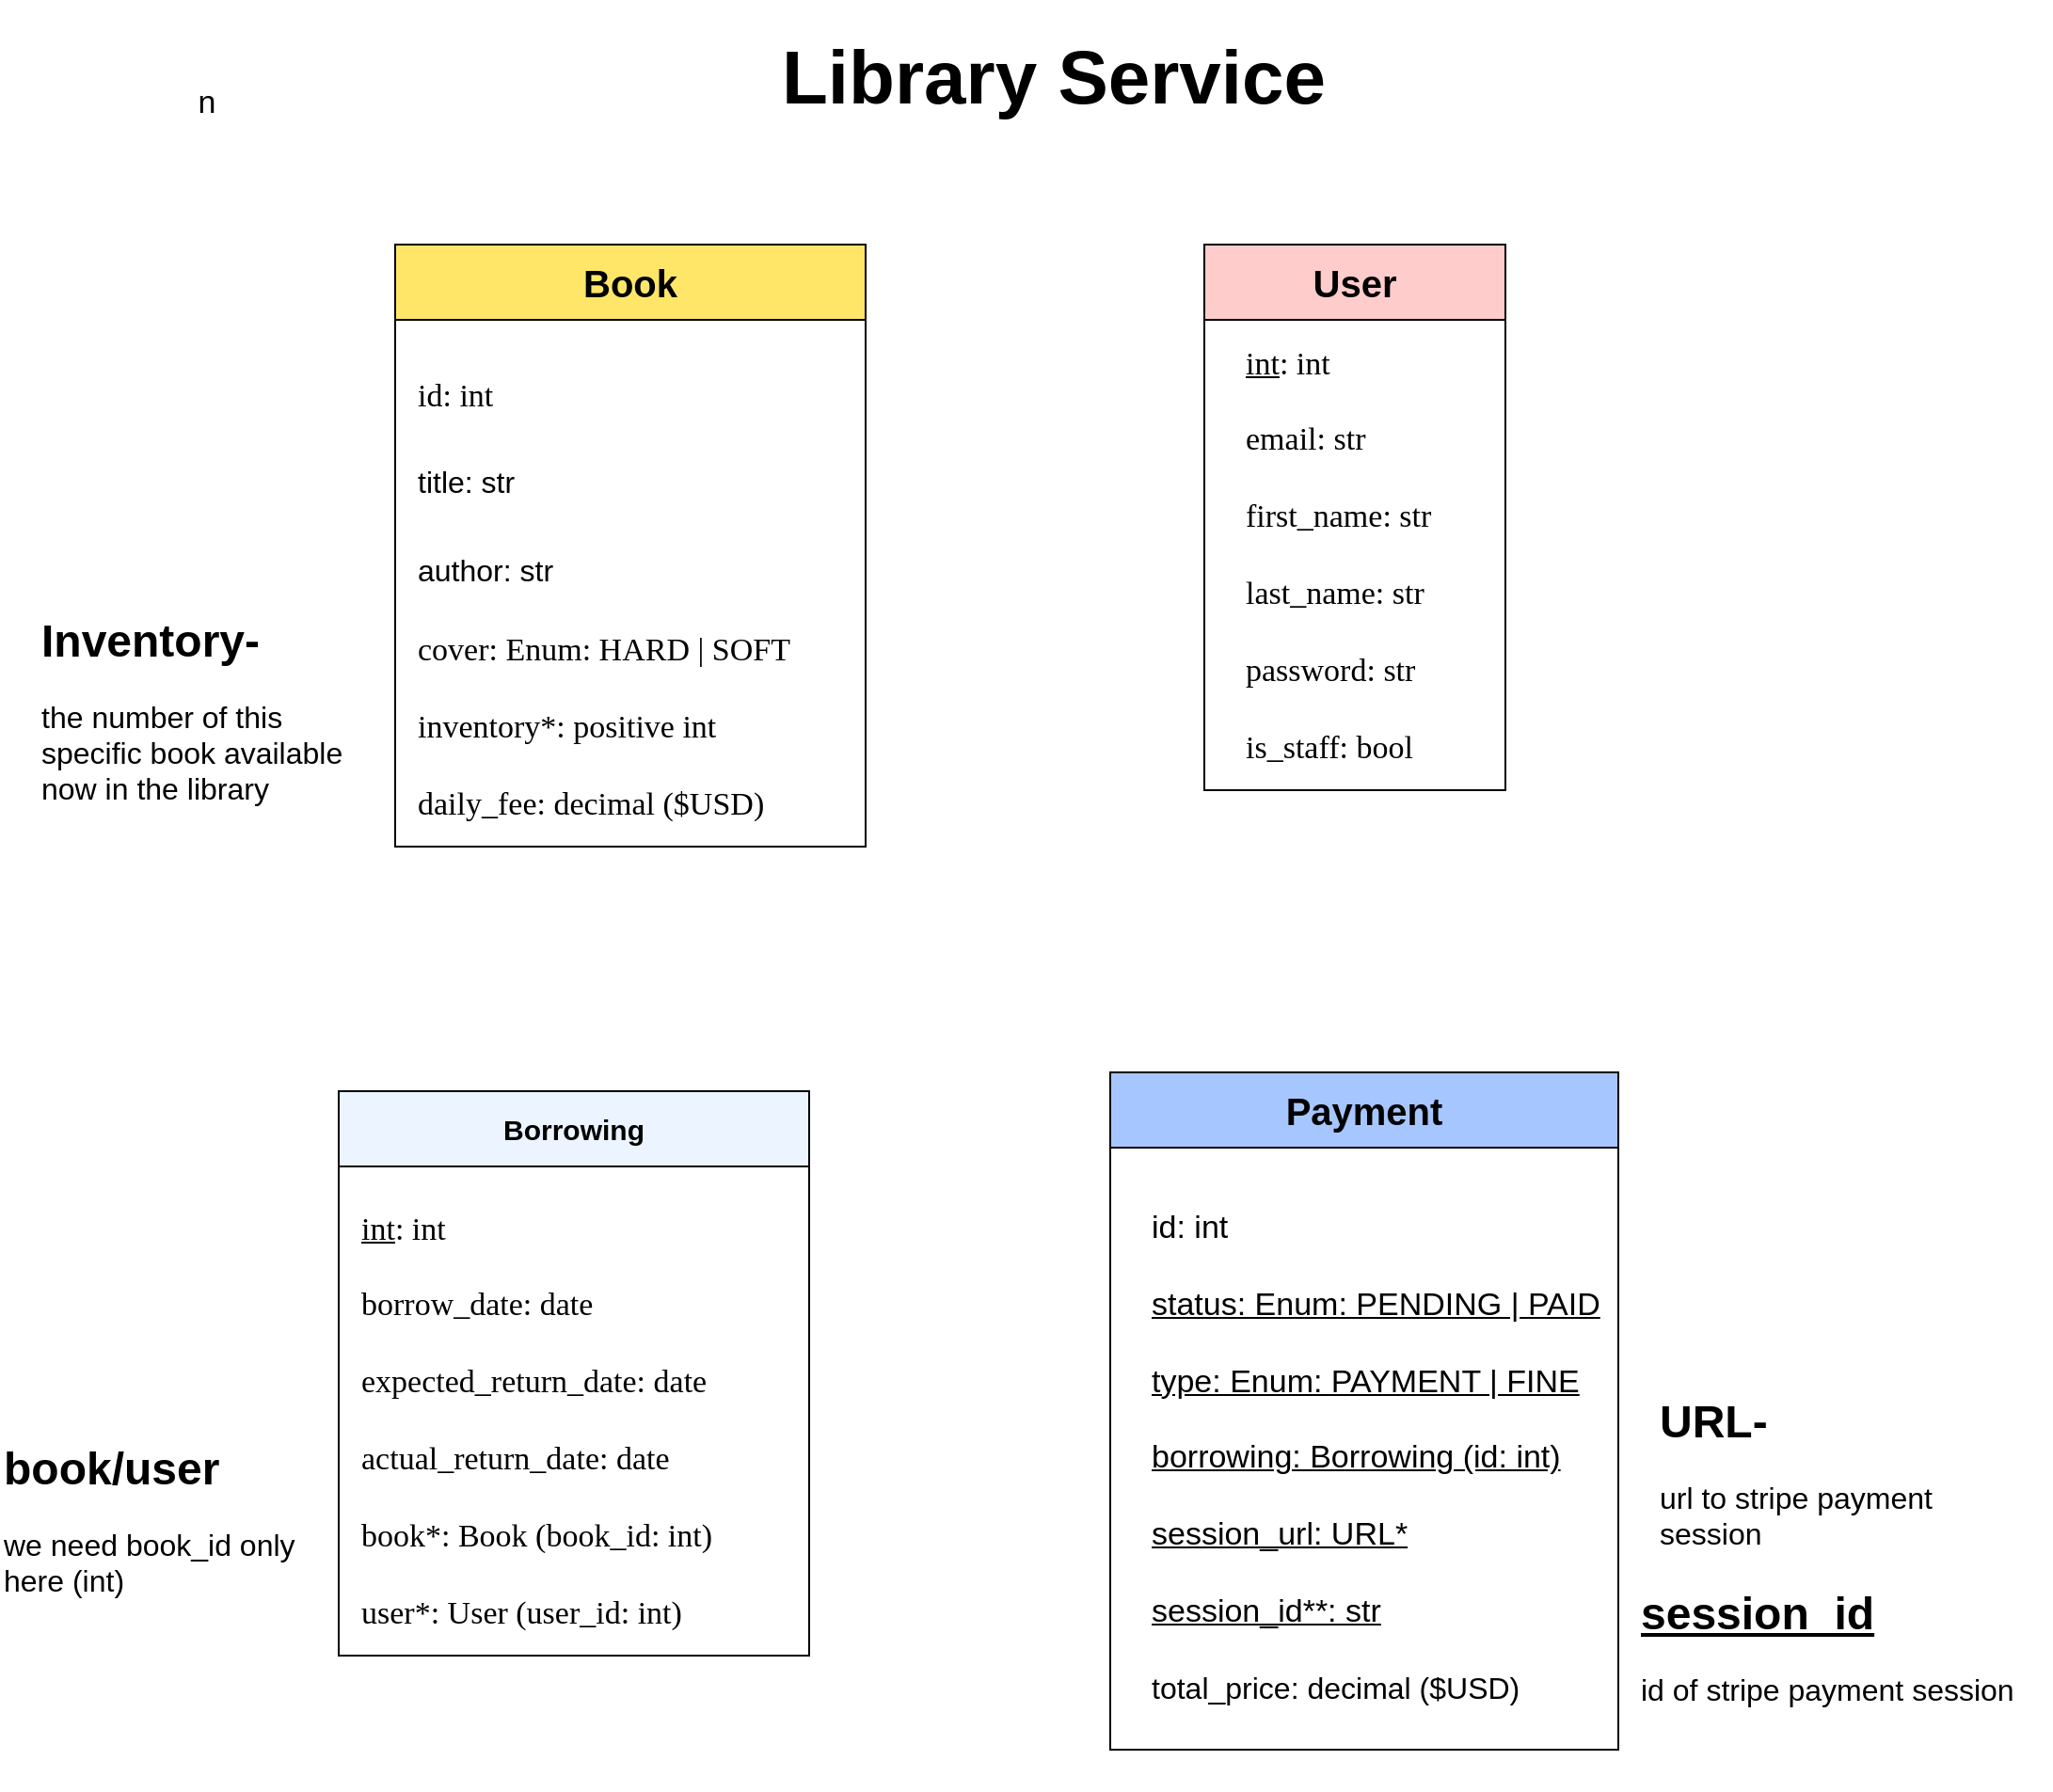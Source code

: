<mxfile version="26.0.16">
  <diagram name="Page-1" id="OVcS8Alv_T-uJs1jZaDE">
    <mxGraphModel dx="1434" dy="754" grid="1" gridSize="10" guides="0" tooltips="1" connect="1" arrows="1" fold="1" page="1" pageScale="1" pageWidth="850" pageHeight="1100" background="none" math="0" shadow="0">
      <root>
        <mxCell id="0" />
        <mxCell id="1" parent="0" />
        <mxCell id="54" value="&lt;font style=&quot;font-size: 17px;&quot;&gt;n&lt;/font&gt;" style="text;strokeColor=none;align=center;fillColor=none;html=1;verticalAlign=middle;whiteSpace=wrap;rounded=0;" parent="1" vertex="1">
          <mxGeometry x="200" y="50" width="60" height="30" as="geometry" />
        </mxCell>
        <mxCell id="65" value="&lt;font size=&quot;1&quot; style=&quot;&quot;&gt;&lt;b style=&quot;font-size: 40px;&quot;&gt;Library Service&lt;/b&gt;&lt;/font&gt;" style="text;strokeColor=none;align=center;fillColor=none;html=1;verticalAlign=middle;whiteSpace=wrap;rounded=0;" parent="1" vertex="1">
          <mxGeometry x="360" y="10" width="640" height="80" as="geometry" />
        </mxCell>
        <mxCell id="71" value="&lt;font style=&quot;font-size: 20px;&quot;&gt;User&lt;/font&gt;" style="swimlane;whiteSpace=wrap;html=1;fontSize=15;startSize=40;fillColor=#FFCCCC;" parent="1" vertex="1">
          <mxGeometry x="760" y="140" width="160" height="290" as="geometry">
            <mxRectangle x="510" y="110" width="100" height="30" as="alternateBounds" />
          </mxGeometry>
        </mxCell>
        <mxCell id="72" value="&lt;div&gt;&lt;u&gt;int&lt;/u&gt;: int&lt;/div&gt;&lt;div&gt;&lt;span style=&quot;background-color: initial;&quot;&gt;&lt;br&gt;&lt;/span&gt;&lt;/div&gt;&lt;div&gt;email: str&lt;/div&gt;&lt;div&gt;&lt;br&gt;&lt;/div&gt;&lt;div&gt;first_name: str&lt;/div&gt;&lt;div&gt;&lt;br&gt;&lt;/div&gt;&lt;div&gt;last_name: str&lt;/div&gt;&lt;div&gt;&lt;br&gt;&lt;/div&gt;&lt;div&gt;password: str&lt;/div&gt;&lt;div&gt;&lt;br&gt;&lt;/div&gt;&lt;div&gt;is_staff: bool&lt;/div&gt;" style="text;html=1;align=left;verticalAlign=bottom;resizable=0;points=[];autosize=1;strokeColor=none;fillColor=none;fontSize=17;horizontal=1;fontFamily=Tahoma;" parent="71" vertex="1">
          <mxGeometry x="20" y="40" width="130" height="240" as="geometry" />
        </mxCell>
        <mxCell id="10kvHSesLPqrHhUto0nE-82" value="" style="group" vertex="1" connectable="0" parent="1">
          <mxGeometry x="140" y="140" width="440" height="320" as="geometry" />
        </mxCell>
        <mxCell id="33" value="&lt;font style=&quot;font-size: 20px;&quot;&gt;Book&lt;/font&gt;" style="swimlane;whiteSpace=wrap;html=1;fontSize=15;startSize=40;fillColor=#FFE669;" parent="10kvHSesLPqrHhUto0nE-82" vertex="1">
          <mxGeometry x="190" width="250" height="320" as="geometry">
            <mxRectangle x="510" y="110" width="100" height="30" as="alternateBounds" />
          </mxGeometry>
        </mxCell>
        <mxCell id="34" value="&lt;div&gt;id: int&lt;/div&gt;&lt;div&gt;&lt;span style=&quot;background-color: initial;&quot;&gt;&lt;/span&gt;&lt;p role=&quot;presentation&quot; style=&quot;line-height: 1.38; margin-top: 0pt; margin-bottom: 0pt; white-space: pre;&quot; dir=&quot;ltr&quot;&gt;&lt;span style=&quot;font-size: 12pt; font-family: Arial, sans-serif; color: rgb(0, 0, 0); background-color: transparent; font-weight: 400; font-style: normal; font-variant: normal; text-decoration: none; vertical-align: baseline; white-space: pre-wrap;&quot;&gt;&lt;br&gt;&lt;/span&gt;&lt;/p&gt;&lt;p role=&quot;presentation&quot; style=&quot;line-height: 1.38; margin-top: 0pt; margin-bottom: 0pt; white-space: pre;&quot; dir=&quot;ltr&quot;&gt;&lt;span style=&quot;font-size: 12pt; font-family: Arial, sans-serif; color: rgb(0, 0, 0); background-color: transparent; font-weight: 400; font-style: normal; font-variant: normal; text-decoration: none; vertical-align: baseline; white-space: pre-wrap;&quot;&gt;title: str&lt;/span&gt;&lt;/p&gt;&lt;p role=&quot;presentation&quot; style=&quot;line-height: 1.38; margin-top: 0pt; margin-bottom: 0pt; white-space: pre;&quot; dir=&quot;ltr&quot;&gt;&lt;span style=&quot;font-size: 12pt; font-family: Arial, sans-serif; color: rgb(0, 0, 0); background-color: transparent; font-weight: 400; font-style: normal; font-variant: normal; text-decoration: none; vertical-align: baseline; white-space: pre-wrap;&quot;&gt;&lt;br&gt;&lt;/span&gt;&lt;/p&gt;&lt;p role=&quot;presentation&quot; style=&quot;line-height: 1.38; margin-top: 0pt; margin-bottom: 0pt; white-space: pre;&quot; dir=&quot;ltr&quot;&gt;&lt;span style=&quot;font-size: 12pt; font-family: Arial, sans-serif; color: rgb(0, 0, 0); background-color: transparent; font-weight: 400; font-style: normal; font-variant: normal; text-decoration: none; vertical-align: baseline; white-space: pre-wrap;&quot;&gt;author: str&lt;/span&gt;&lt;/p&gt;&lt;br&gt;&lt;/div&gt;&lt;div&gt;cover: Enum: HARD | SOFT&lt;/div&gt;&lt;div&gt;&lt;br&gt;&lt;/div&gt;&lt;div&gt;inventory*: positive int&lt;/div&gt;&lt;div&gt;&lt;br&gt;&lt;/div&gt;&lt;div&gt;daily_fee: decimal ($USD)&lt;/div&gt;" style="text;html=1;align=left;verticalAlign=bottom;resizable=0;points=[];autosize=1;strokeColor=none;fillColor=none;fontSize=17;horizontal=1;fontFamily=Tahoma;" parent="33" vertex="1">
          <mxGeometry x="10" y="60" width="230" height="250" as="geometry" />
        </mxCell>
        <mxCell id="10kvHSesLPqrHhUto0nE-77" value="&lt;h1 style=&quot;margin-top: 0px;&quot;&gt;Inventory-&lt;/h1&gt;&lt;div&gt;&lt;span id=&quot;docs-internal-guid-e26cdcc7-7fff-0132-2bde-6cabab8e8db0&quot; style=&quot;font-size: 12pt; font-family: Arial, sans-serif; color: rgb(0, 0, 0); background-color: transparent; font-weight: 400; font-style: normal; font-variant: normal; text-decoration: none; vertical-align: baseline; white-space: pre-wrap;&quot;&gt;the number of this &lt;/span&gt;&lt;span id=&quot;docs-internal-guid-e26cdcc7-7fff-0132-2bde-6cabab8e8db0&quot; style=&quot;font-size: 12pt; font-family: Arial, sans-serif; color: rgb(0, 0, 0); background-color: transparent; font-weight: 400; font-style: normal; font-variant: normal; text-decoration: none; vertical-align: baseline; white-space: pre-wrap;&quot;&gt; specific book available now in the library&lt;/span&gt;&lt;/div&gt;&lt;p&gt;&lt;/p&gt;" style="text;html=1;whiteSpace=wrap;overflow=hidden;rounded=0;" vertex="1" parent="10kvHSesLPqrHhUto0nE-82">
          <mxGeometry y="190" width="180" height="130" as="geometry" />
        </mxCell>
        <mxCell id="10kvHSesLPqrHhUto0nE-83" value="" style="group" vertex="1" connectable="0" parent="1">
          <mxGeometry x="710" y="580" width="500" height="360" as="geometry" />
        </mxCell>
        <mxCell id="7" value="Payment" style="swimlane;whiteSpace=wrap;html=1;fontSize=20;startSize=40;fillColor=#A6C6FF;" parent="10kvHSesLPqrHhUto0nE-83" vertex="1">
          <mxGeometry width="270" height="360.0" as="geometry">
            <mxRectangle x="510" y="110" width="100" height="30" as="alternateBounds" />
          </mxGeometry>
        </mxCell>
        <mxCell id="8" value="&lt;div align=&quot;left&quot;&gt;&lt;font face=&quot;Helvetica&quot;&gt;id: int&lt;/font&gt;&lt;/div&gt;&lt;div align=&quot;left&quot;&gt;&lt;font face=&quot;Helvetica&quot;&gt;&lt;br&gt;&lt;/font&gt;&lt;/div&gt;&lt;div align=&quot;left&quot;&gt;&lt;div&gt;&lt;font face=&quot;Helvetica&quot;&gt;&lt;u&gt;status: Enum: PENDING | PAID&lt;/u&gt;&lt;/font&gt;&lt;/div&gt;&lt;div&gt;&lt;font face=&quot;Helvetica&quot;&gt;&lt;u&gt;&lt;br&gt;&lt;/u&gt;&lt;/font&gt;&lt;/div&gt;&lt;div&gt;&lt;font face=&quot;Helvetica&quot;&gt;&lt;u&gt;type: Enum: PAYMENT | FINE&lt;/u&gt;&lt;/font&gt;&lt;/div&gt;&lt;div&gt;&lt;font face=&quot;Helvetica&quot;&gt;&lt;u&gt;&lt;br&gt;&lt;/u&gt;&lt;/font&gt;&lt;/div&gt;&lt;div&gt;&lt;font face=&quot;Helvetica&quot;&gt;&lt;u&gt;borrowing: Borrowing (id: int)&lt;/u&gt;&lt;/font&gt;&lt;/div&gt;&lt;div&gt;&lt;font face=&quot;Helvetica&quot;&gt;&lt;u&gt;&lt;br&gt;&lt;/u&gt;&lt;/font&gt;&lt;/div&gt;&lt;div&gt;&lt;font face=&quot;Helvetica&quot;&gt;&lt;u&gt;session_url: URL*&lt;/u&gt;&lt;/font&gt;&lt;/div&gt;&lt;div&gt;&lt;font face=&quot;Helvetica&quot;&gt;&lt;u&gt;&lt;br&gt;&lt;/u&gt;&lt;/font&gt;&lt;/div&gt;&lt;div&gt;&lt;font face=&quot;Helvetica&quot;&gt;&lt;u&gt;session_id**: str&lt;/u&gt;&lt;/font&gt;&lt;/div&gt;&lt;div&gt;&lt;br&gt;&lt;/div&gt;&lt;div&gt;&lt;span id=&quot;docs-internal-guid-07d64dc5-7fff-28a3-6ccd-860fb3764ac9&quot; style=&quot;font-size:12pt;font-family:Arial,sans-serif;color:#000000;background-color:transparent;font-weight:400;font-style:normal;font-variant:normal;text-decoration:none;vertical-align:baseline;white-space:pre;white-space:pre-wrap;&quot;&gt;total_price: decimal ($USD)&lt;/span&gt;&lt;/div&gt;&lt;div&gt;&lt;u&gt;&lt;font face=&quot;Helvetica&quot;&gt;&lt;br&gt;&lt;/font&gt;&lt;/u&gt;&lt;/div&gt;&lt;div&gt;&lt;u&gt;&lt;font face=&quot;Helvetica&quot;&gt;&lt;br&gt;&lt;/font&gt;&lt;/u&gt;&lt;/div&gt;&lt;/div&gt;" style="text;html=1;align=left;verticalAlign=bottom;resizable=0;points=[];autosize=1;strokeColor=none;fillColor=none;fontSize=17;horizontal=1;fontFamily=Tahoma;" parent="7" vertex="1">
          <mxGeometry x="20" y="51.429" width="260" height="330" as="geometry" />
        </mxCell>
        <mxCell id="10kvHSesLPqrHhUto0nE-79" value="&lt;h1 style=&quot;margin-top: 0px;&quot;&gt;URL-&lt;/h1&gt;&lt;div&gt;&lt;span id=&quot;docs-internal-guid-e26cdcc7-7fff-0132-2bde-6cabab8e8db0&quot; style=&quot;font-size: 12pt; font-family: Arial, sans-serif; color: rgb(0, 0, 0); background-color: transparent; font-weight: 400; font-style: normal; font-variant: normal; text-decoration: none; vertical-align: baseline; white-space: pre-wrap;&quot;&gt;url to stripe payment session&lt;/span&gt;&lt;/div&gt;&lt;p&gt;&lt;/p&gt;" style="text;html=1;whiteSpace=wrap;overflow=hidden;rounded=0;" vertex="1" parent="10kvHSesLPqrHhUto0nE-83">
          <mxGeometry x="290" y="164.571" width="180" height="102.857" as="geometry" />
        </mxCell>
        <mxCell id="10kvHSesLPqrHhUto0nE-80" value="&lt;h1 style=&quot;margin-top: 0px;&quot;&gt;&lt;font face=&quot;Helvetica&quot;&gt;&lt;u&gt;session_id&lt;/u&gt;&lt;/font&gt;&lt;/h1&gt;&lt;div&gt;&lt;span id=&quot;docs-internal-guid-c68601a9-7fff-cbfd-fa6e-6963b8cc4018&quot; style=&quot;font-size:12pt;font-family:Arial,sans-serif;color:#000000;background-color:transparent;font-weight:400;font-style:normal;font-variant:normal;text-decoration:none;vertical-align:baseline;white-space:pre;white-space:pre-wrap;&quot;&gt;id of stripe payment session&lt;/span&gt;&lt;/div&gt;&lt;p&gt;&lt;/p&gt;" style="text;whiteSpace=wrap;html=1;" vertex="1" parent="10kvHSesLPqrHhUto0nE-83">
          <mxGeometry x="280" y="267.429" width="220" height="92.571" as="geometry" />
        </mxCell>
        <mxCell id="10kvHSesLPqrHhUto0nE-84" value="" style="group" vertex="1" connectable="0" parent="1">
          <mxGeometry x="120" y="590" width="430" height="310" as="geometry" />
        </mxCell>
        <mxCell id="37" value="Borrowing" style="swimlane;whiteSpace=wrap;html=1;fontSize=15;startSize=40;fillColor=#EBF4FF;" parent="10kvHSesLPqrHhUto0nE-84" vertex="1">
          <mxGeometry x="180" width="250" height="300" as="geometry">
            <mxRectangle x="510" y="110" width="100" height="30" as="alternateBounds" />
          </mxGeometry>
        </mxCell>
        <mxCell id="38" value="&lt;div&gt;&lt;u&gt;int&lt;/u&gt;: int&lt;/div&gt;&lt;div&gt;&lt;span style=&quot;background-color: initial;&quot;&gt;&lt;br&gt;&lt;/span&gt;&lt;/div&gt;&lt;div&gt;borrow_date: date&lt;/div&gt;&lt;div&gt;&lt;br&gt;&lt;/div&gt;&lt;div&gt;expected_return_date: date&lt;/div&gt;&lt;div&gt;&lt;br&gt;&lt;/div&gt;&lt;div&gt;actual_return_date: date&lt;/div&gt;&lt;div&gt;&lt;br&gt;&lt;/div&gt;&lt;div&gt;book*: Book (book_id: int)&lt;/div&gt;&lt;div&gt;&lt;br&gt;&lt;/div&gt;&lt;div&gt;user*: User (user_id: int)&lt;/div&gt;" style="text;html=1;align=left;verticalAlign=bottom;resizable=0;points=[];autosize=1;strokeColor=none;fillColor=none;fontSize=17;horizontal=1;fontFamily=Tahoma;" parent="37" vertex="1">
          <mxGeometry x="10" y="50" width="230" height="240" as="geometry" />
        </mxCell>
        <mxCell id="10kvHSesLPqrHhUto0nE-78" value="&lt;h1 style=&quot;margin-top: 0px;&quot;&gt;book/user&lt;/h1&gt;&lt;div&gt;&lt;span id=&quot;docs-internal-guid-e26cdcc7-7fff-0132-2bde-6cabab8e8db0&quot; style=&quot;font-size: 12pt; font-family: Arial, sans-serif; color: rgb(0, 0, 0); background-color: transparent; font-weight: 400; font-style: normal; font-variant: normal; text-decoration: none; vertical-align: baseline; white-space: pre-wrap;&quot;&gt;we need book_id only here (int)&lt;/span&gt;&lt;/div&gt;&lt;p&gt;&lt;/p&gt;" style="text;html=1;whiteSpace=wrap;overflow=hidden;rounded=0;" vertex="1" parent="10kvHSesLPqrHhUto0nE-84">
          <mxGeometry y="180" width="180" height="130" as="geometry" />
        </mxCell>
      </root>
    </mxGraphModel>
  </diagram>
</mxfile>
